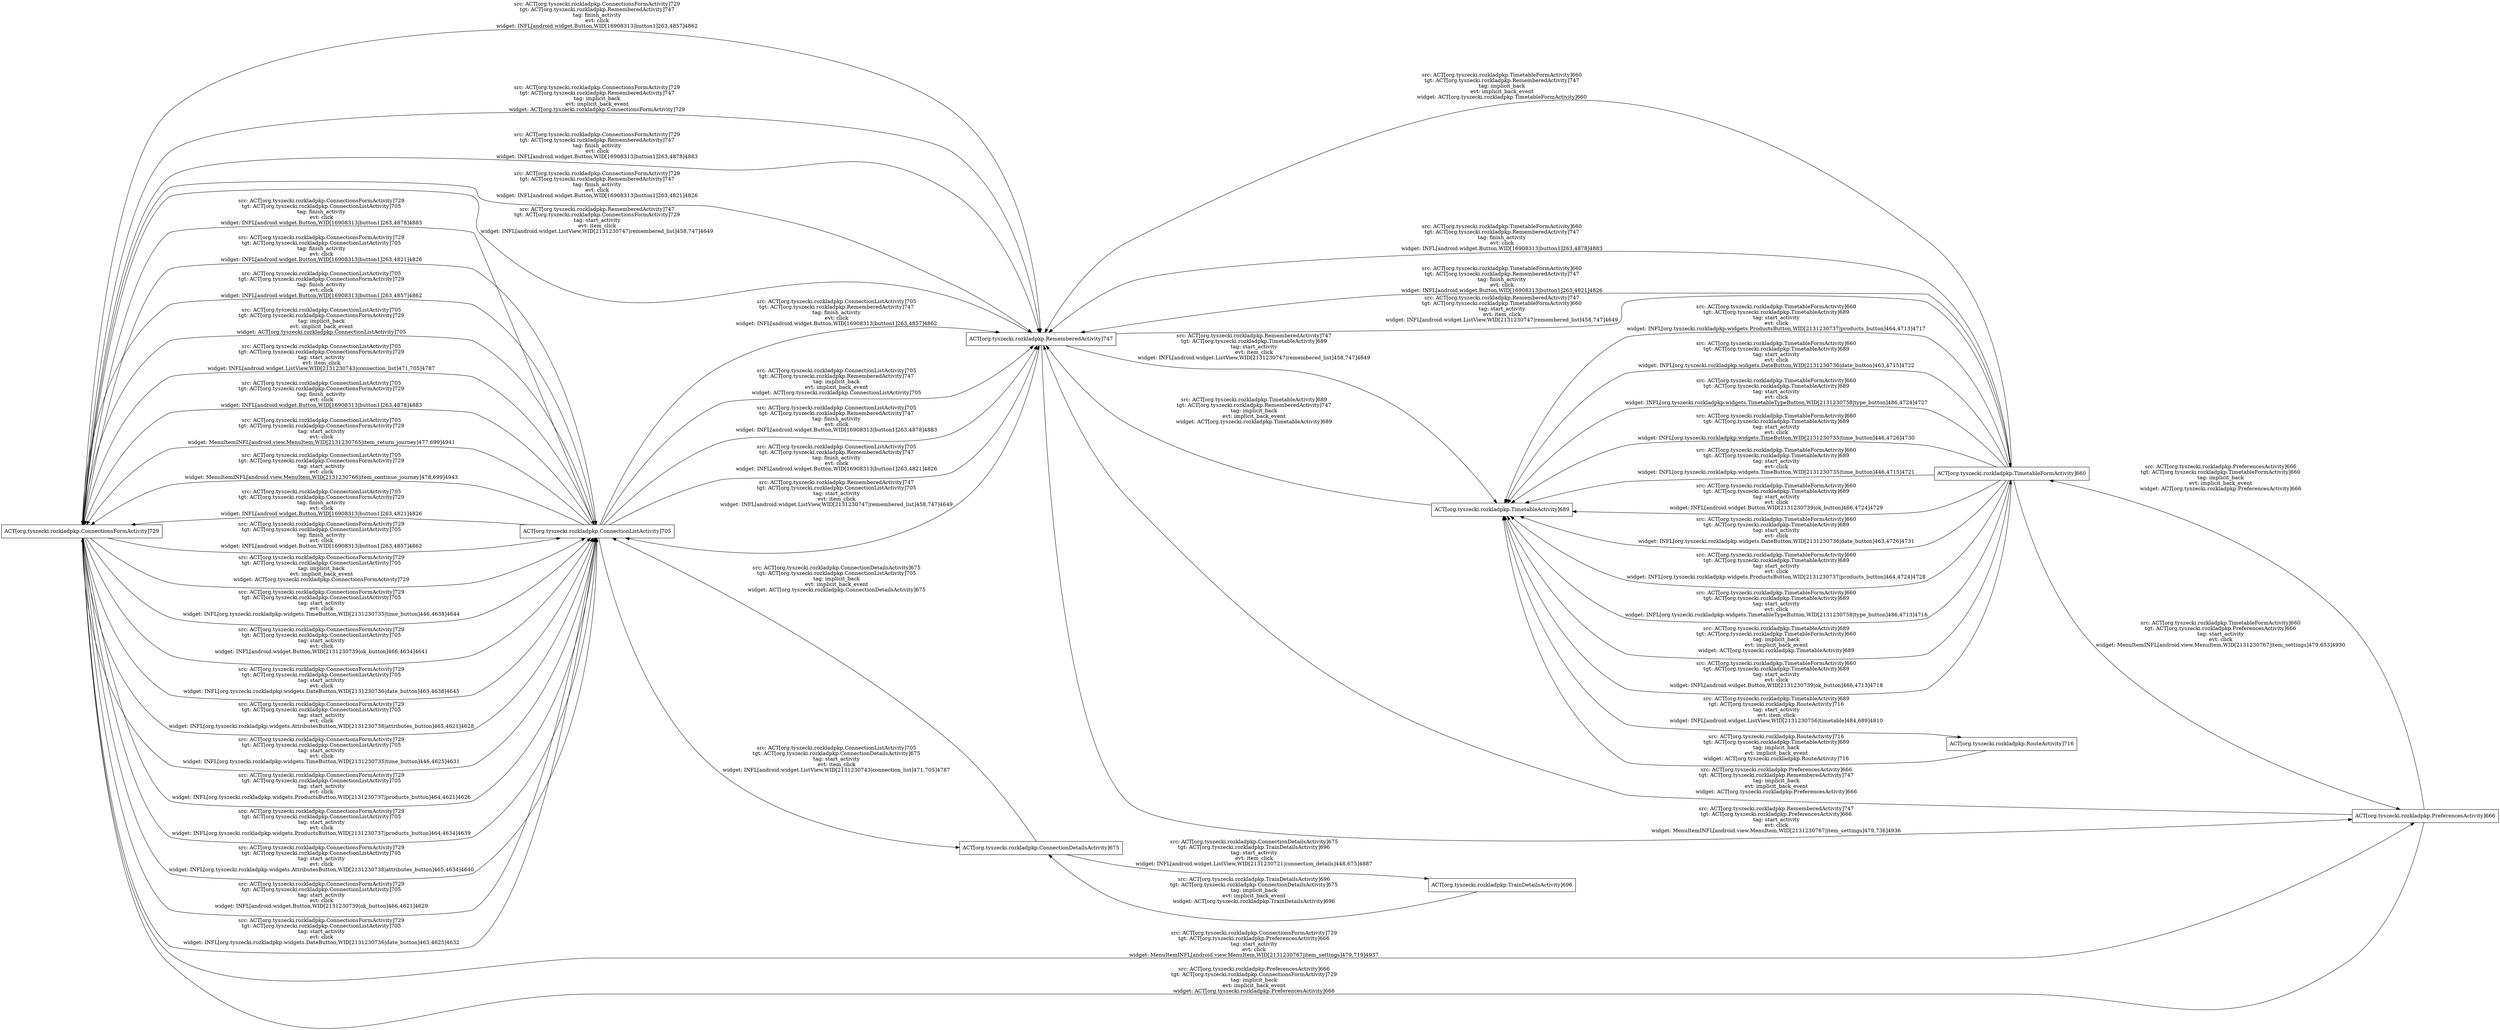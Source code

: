 digraph G {
 rankdir=LR;
 node[shape=box];
 n10 [label="ACT[org.tyszecki.rozkladpkp.ConnectionsFormActivity]729"];
 n7 [label="ACT[org.tyszecki.rozkladpkp.ConnectionListActivity]705"];
 n3 [label="ACT[org.tyszecki.rozkladpkp.ConnectionDetailsActivity]675"];
 n6 [label="ACT[org.tyszecki.rozkladpkp.TrainDetailsActivity]696"];
 n9 [label="ACT[org.tyszecki.rozkladpkp.RouteActivity]716"];
 n11 [label="ACT[org.tyszecki.rozkladpkp.RememberedActivity]747"];
 n1 [label="ACT[org.tyszecki.rozkladpkp.TimetableFormActivity]660"];
 n2 [label="ACT[org.tyszecki.rozkladpkp.PreferencesActivity]666"];
 n5 [label="ACT[org.tyszecki.rozkladpkp.TimetableActivity]689"];
 n11 -> n2 [label="src: ACT[org.tyszecki.rozkladpkp.RememberedActivity]747\ntgt: ACT[org.tyszecki.rozkladpkp.PreferencesActivity]666\ntag: start_activity\nevt: click\nwidget: MenuItemINFL[android.view.MenuItem,WID[2131230767|item_settings]479,736]4936\n"];
 n9 -> n5 [label="src: ACT[org.tyszecki.rozkladpkp.RouteActivity]716\ntgt: ACT[org.tyszecki.rozkladpkp.TimetableActivity]689\ntag: implicit_back\nevt: implicit_back_event\nwidget: ACT[org.tyszecki.rozkladpkp.RouteActivity]716\n"];
 n10 -> n7 [label="src: ACT[org.tyszecki.rozkladpkp.ConnectionsFormActivity]729\ntgt: ACT[org.tyszecki.rozkladpkp.ConnectionListActivity]705\ntag: finish_activity\nevt: click\nwidget: INFL[android.widget.Button,WID[16908313|button1]263,4857]4862\n"];
 n10 -> n11 [label="src: ACT[org.tyszecki.rozkladpkp.ConnectionsFormActivity]729\ntgt: ACT[org.tyszecki.rozkladpkp.RememberedActivity]747\ntag: finish_activity\nevt: click\nwidget: INFL[android.widget.Button,WID[16908313|button1]263,4857]4862\n"];
 n7 -> n11 [label="src: ACT[org.tyszecki.rozkladpkp.ConnectionListActivity]705\ntgt: ACT[org.tyszecki.rozkladpkp.RememberedActivity]747\ntag: finish_activity\nevt: click\nwidget: INFL[android.widget.Button,WID[16908313|button1]263,4857]4862\n"];
 n7 -> n10 [label="src: ACT[org.tyszecki.rozkladpkp.ConnectionListActivity]705\ntgt: ACT[org.tyszecki.rozkladpkp.ConnectionsFormActivity]729\ntag: finish_activity\nevt: click\nwidget: INFL[android.widget.Button,WID[16908313|button1]263,4857]4862\n"];
 n3 -> n7 [label="src: ACT[org.tyszecki.rozkladpkp.ConnectionDetailsActivity]675\ntgt: ACT[org.tyszecki.rozkladpkp.ConnectionListActivity]705\ntag: implicit_back\nevt: implicit_back_event\nwidget: ACT[org.tyszecki.rozkladpkp.ConnectionDetailsActivity]675\n"];
 n3 -> n6 [label="src: ACT[org.tyszecki.rozkladpkp.ConnectionDetailsActivity]675\ntgt: ACT[org.tyszecki.rozkladpkp.TrainDetailsActivity]696\ntag: start_activity\nevt: item_click\nwidget: INFL[android.widget.ListView,WID[2131230721|connection_details]448,675]4887\n"];
 n5 -> n9 [label="src: ACT[org.tyszecki.rozkladpkp.TimetableActivity]689\ntgt: ACT[org.tyszecki.rozkladpkp.RouteActivity]716\ntag: start_activity\nevt: item_click\nwidget: INFL[android.widget.ListView,WID[2131230756|timetable]484,689]4810\n"];
 n5 -> n11 [label="src: ACT[org.tyszecki.rozkladpkp.TimetableActivity]689\ntgt: ACT[org.tyszecki.rozkladpkp.RememberedActivity]747\ntag: implicit_back\nevt: implicit_back_event\nwidget: ACT[org.tyszecki.rozkladpkp.TimetableActivity]689\n"];
 n5 -> n1 [label="src: ACT[org.tyszecki.rozkladpkp.TimetableActivity]689\ntgt: ACT[org.tyszecki.rozkladpkp.TimetableFormActivity]660\ntag: implicit_back\nevt: implicit_back_event\nwidget: ACT[org.tyszecki.rozkladpkp.TimetableActivity]689\n"];
 n7 -> n10 [label="src: ACT[org.tyszecki.rozkladpkp.ConnectionListActivity]705\ntgt: ACT[org.tyszecki.rozkladpkp.ConnectionsFormActivity]729\ntag: implicit_back\nevt: implicit_back_event\nwidget: ACT[org.tyszecki.rozkladpkp.ConnectionListActivity]705\n"];
 n7 -> n11 [label="src: ACT[org.tyszecki.rozkladpkp.ConnectionListActivity]705\ntgt: ACT[org.tyszecki.rozkladpkp.RememberedActivity]747\ntag: implicit_back\nevt: implicit_back_event\nwidget: ACT[org.tyszecki.rozkladpkp.ConnectionListActivity]705\n"];
 n7 -> n10 [label="src: ACT[org.tyszecki.rozkladpkp.ConnectionListActivity]705\ntgt: ACT[org.tyszecki.rozkladpkp.ConnectionsFormActivity]729\ntag: start_activity\nevt: item_click\nwidget: INFL[android.widget.ListView,WID[2131230743|connection_list]471,705]4787\n"];
 n7 -> n3 [label="src: ACT[org.tyszecki.rozkladpkp.ConnectionListActivity]705\ntgt: ACT[org.tyszecki.rozkladpkp.ConnectionDetailsActivity]675\ntag: start_activity\nevt: item_click\nwidget: INFL[android.widget.ListView,WID[2131230743|connection_list]471,705]4787\n"];
 n10 -> n11 [label="src: ACT[org.tyszecki.rozkladpkp.ConnectionsFormActivity]729\ntgt: ACT[org.tyszecki.rozkladpkp.RememberedActivity]747\ntag: implicit_back\nevt: implicit_back_event\nwidget: ACT[org.tyszecki.rozkladpkp.ConnectionsFormActivity]729\n"];
 n10 -> n7 [label="src: ACT[org.tyszecki.rozkladpkp.ConnectionsFormActivity]729\ntgt: ACT[org.tyszecki.rozkladpkp.ConnectionListActivity]705\ntag: implicit_back\nevt: implicit_back_event\nwidget: ACT[org.tyszecki.rozkladpkp.ConnectionsFormActivity]729\n"];
 n10 -> n7 [label="src: ACT[org.tyszecki.rozkladpkp.ConnectionsFormActivity]729\ntgt: ACT[org.tyszecki.rozkladpkp.ConnectionListActivity]705\ntag: start_activity\nevt: click\nwidget: INFL[org.tyszecki.rozkladpkp.widgets.TimeButton,WID[2131230735|time_button]446,4638]4644\n"];
 n10 -> n7 [label="src: ACT[org.tyszecki.rozkladpkp.ConnectionsFormActivity]729\ntgt: ACT[org.tyszecki.rozkladpkp.ConnectionListActivity]705\ntag: start_activity\nevt: click\nwidget: INFL[android.widget.Button,WID[2131230739|ok_button]466,4634]4641\n"];
 n10 -> n7 [label="src: ACT[org.tyszecki.rozkladpkp.ConnectionsFormActivity]729\ntgt: ACT[org.tyszecki.rozkladpkp.ConnectionListActivity]705\ntag: start_activity\nevt: click\nwidget: INFL[org.tyszecki.rozkladpkp.widgets.DateButton,WID[2131230736|date_button]463,4638]4645\n"];
 n10 -> n7 [label="src: ACT[org.tyszecki.rozkladpkp.ConnectionsFormActivity]729\ntgt: ACT[org.tyszecki.rozkladpkp.ConnectionListActivity]705\ntag: start_activity\nevt: click\nwidget: INFL[org.tyszecki.rozkladpkp.widgets.AttributesButton,WID[2131230738|attributes_button]465,4621]4628\n"];
 n10 -> n7 [label="src: ACT[org.tyszecki.rozkladpkp.ConnectionsFormActivity]729\ntgt: ACT[org.tyszecki.rozkladpkp.ConnectionListActivity]705\ntag: start_activity\nevt: click\nwidget: INFL[org.tyszecki.rozkladpkp.widgets.TimeButton,WID[2131230735|time_button]446,4625]4631\n"];
 n10 -> n7 [label="src: ACT[org.tyszecki.rozkladpkp.ConnectionsFormActivity]729\ntgt: ACT[org.tyszecki.rozkladpkp.ConnectionListActivity]705\ntag: start_activity\nevt: click\nwidget: INFL[org.tyszecki.rozkladpkp.widgets.ProductsButton,WID[2131230737|products_button]464,4621]4626\n"];
 n10 -> n7 [label="src: ACT[org.tyszecki.rozkladpkp.ConnectionsFormActivity]729\ntgt: ACT[org.tyszecki.rozkladpkp.ConnectionListActivity]705\ntag: start_activity\nevt: click\nwidget: INFL[org.tyszecki.rozkladpkp.widgets.ProductsButton,WID[2131230737|products_button]464,4634]4639\n"];
 n10 -> n7 [label="src: ACT[org.tyszecki.rozkladpkp.ConnectionsFormActivity]729\ntgt: ACT[org.tyszecki.rozkladpkp.ConnectionListActivity]705\ntag: start_activity\nevt: click\nwidget: INFL[org.tyszecki.rozkladpkp.widgets.AttributesButton,WID[2131230738|attributes_button]465,4634]4640\n"];
 n10 -> n7 [label="src: ACT[org.tyszecki.rozkladpkp.ConnectionsFormActivity]729\ntgt: ACT[org.tyszecki.rozkladpkp.ConnectionListActivity]705\ntag: start_activity\nevt: click\nwidget: INFL[android.widget.Button,WID[2131230739|ok_button]466,4621]4629\n"];
 n10 -> n7 [label="src: ACT[org.tyszecki.rozkladpkp.ConnectionsFormActivity]729\ntgt: ACT[org.tyszecki.rozkladpkp.ConnectionListActivity]705\ntag: start_activity\nevt: click\nwidget: INFL[org.tyszecki.rozkladpkp.widgets.DateButton,WID[2131230736|date_button]463,4625]4632\n"];
 n1 -> n5 [label="src: ACT[org.tyszecki.rozkladpkp.TimetableFormActivity]660\ntgt: ACT[org.tyszecki.rozkladpkp.TimetableActivity]689\ntag: start_activity\nevt: click\nwidget: INFL[android.widget.Button,WID[2131230739|ok_button]466,4713]4718\n"];
 n1 -> n5 [label="src: ACT[org.tyszecki.rozkladpkp.TimetableFormActivity]660\ntgt: ACT[org.tyszecki.rozkladpkp.TimetableActivity]689\ntag: start_activity\nevt: click\nwidget: INFL[org.tyszecki.rozkladpkp.widgets.ProductsButton,WID[2131230737|products_button]464,4713]4717\n"];
 n1 -> n5 [label="src: ACT[org.tyszecki.rozkladpkp.TimetableFormActivity]660\ntgt: ACT[org.tyszecki.rozkladpkp.TimetableActivity]689\ntag: start_activity\nevt: click\nwidget: INFL[org.tyszecki.rozkladpkp.widgets.DateButton,WID[2131230736|date_button]463,4715]4722\n"];
 n1 -> n5 [label="src: ACT[org.tyszecki.rozkladpkp.TimetableFormActivity]660\ntgt: ACT[org.tyszecki.rozkladpkp.TimetableActivity]689\ntag: start_activity\nevt: click\nwidget: INFL[org.tyszecki.rozkladpkp.widgets.TimetableTypeButton,WID[2131230758|type_button]486,4724]4727\n"];
 n1 -> n5 [label="src: ACT[org.tyszecki.rozkladpkp.TimetableFormActivity]660\ntgt: ACT[org.tyszecki.rozkladpkp.TimetableActivity]689\ntag: start_activity\nevt: click\nwidget: INFL[org.tyszecki.rozkladpkp.widgets.TimeButton,WID[2131230735|time_button]446,4726]4730\n"];
 n1 -> n5 [label="src: ACT[org.tyszecki.rozkladpkp.TimetableFormActivity]660\ntgt: ACT[org.tyszecki.rozkladpkp.TimetableActivity]689\ntag: start_activity\nevt: click\nwidget: INFL[org.tyszecki.rozkladpkp.widgets.TimeButton,WID[2131230735|time_button]446,4715]4721\n"];
 n1 -> n5 [label="src: ACT[org.tyszecki.rozkladpkp.TimetableFormActivity]660\ntgt: ACT[org.tyszecki.rozkladpkp.TimetableActivity]689\ntag: start_activity\nevt: click\nwidget: INFL[android.widget.Button,WID[2131230739|ok_button]466,4724]4729\n"];
 n1 -> n5 [label="src: ACT[org.tyszecki.rozkladpkp.TimetableFormActivity]660\ntgt: ACT[org.tyszecki.rozkladpkp.TimetableActivity]689\ntag: start_activity\nevt: click\nwidget: INFL[org.tyszecki.rozkladpkp.widgets.DateButton,WID[2131230736|date_button]463,4726]4731\n"];
 n1 -> n5 [label="src: ACT[org.tyszecki.rozkladpkp.TimetableFormActivity]660\ntgt: ACT[org.tyszecki.rozkladpkp.TimetableActivity]689\ntag: start_activity\nevt: click\nwidget: INFL[org.tyszecki.rozkladpkp.widgets.ProductsButton,WID[2131230737|products_button]464,4724]4728\n"];
 n1 -> n5 [label="src: ACT[org.tyszecki.rozkladpkp.TimetableFormActivity]660\ntgt: ACT[org.tyszecki.rozkladpkp.TimetableActivity]689\ntag: start_activity\nevt: click\nwidget: INFL[org.tyszecki.rozkladpkp.widgets.TimetableTypeButton,WID[2131230758|type_button]486,4713]4716\n"];
 n1 -> n11 [label="src: ACT[org.tyszecki.rozkladpkp.TimetableFormActivity]660\ntgt: ACT[org.tyszecki.rozkladpkp.RememberedActivity]747\ntag: implicit_back\nevt: implicit_back_event\nwidget: ACT[org.tyszecki.rozkladpkp.TimetableFormActivity]660\n"];
 n2 -> n10 [label="src: ACT[org.tyszecki.rozkladpkp.PreferencesActivity]666\ntgt: ACT[org.tyszecki.rozkladpkp.ConnectionsFormActivity]729\ntag: implicit_back\nevt: implicit_back_event\nwidget: ACT[org.tyszecki.rozkladpkp.PreferencesActivity]666\n"];
 n2 -> n1 [label="src: ACT[org.tyszecki.rozkladpkp.PreferencesActivity]666\ntgt: ACT[org.tyszecki.rozkladpkp.TimetableFormActivity]660\ntag: implicit_back\nevt: implicit_back_event\nwidget: ACT[org.tyszecki.rozkladpkp.PreferencesActivity]666\n"];
 n2 -> n11 [label="src: ACT[org.tyszecki.rozkladpkp.PreferencesActivity]666\ntgt: ACT[org.tyszecki.rozkladpkp.RememberedActivity]747\ntag: implicit_back\nevt: implicit_back_event\nwidget: ACT[org.tyszecki.rozkladpkp.PreferencesActivity]666\n"];
 n1 -> n2 [label="src: ACT[org.tyszecki.rozkladpkp.TimetableFormActivity]660\ntgt: ACT[org.tyszecki.rozkladpkp.PreferencesActivity]666\ntag: start_activity\nevt: click\nwidget: MenuItemINFL[android.view.MenuItem,WID[2131230767|item_settings]479,653]4930\n"];
 n10 -> n2 [label="src: ACT[org.tyszecki.rozkladpkp.ConnectionsFormActivity]729\ntgt: ACT[org.tyszecki.rozkladpkp.PreferencesActivity]666\ntag: start_activity\nevt: click\nwidget: MenuItemINFL[android.view.MenuItem,WID[2131230767|item_settings]479,719]4937\n"];
 n10 -> n7 [label="src: ACT[org.tyszecki.rozkladpkp.ConnectionsFormActivity]729\ntgt: ACT[org.tyszecki.rozkladpkp.ConnectionListActivity]705\ntag: finish_activity\nevt: click\nwidget: INFL[android.widget.Button,WID[16908313|button1]263,4878]4883\n"];
 n7 -> n11 [label="src: ACT[org.tyszecki.rozkladpkp.ConnectionListActivity]705\ntgt: ACT[org.tyszecki.rozkladpkp.RememberedActivity]747\ntag: finish_activity\nevt: click\nwidget: INFL[android.widget.Button,WID[16908313|button1]263,4878]4883\n"];
 n10 -> n11 [label="src: ACT[org.tyszecki.rozkladpkp.ConnectionsFormActivity]729\ntgt: ACT[org.tyszecki.rozkladpkp.RememberedActivity]747\ntag: finish_activity\nevt: click\nwidget: INFL[android.widget.Button,WID[16908313|button1]263,4878]4883\n"];
 n1 -> n11 [label="src: ACT[org.tyszecki.rozkladpkp.TimetableFormActivity]660\ntgt: ACT[org.tyszecki.rozkladpkp.RememberedActivity]747\ntag: finish_activity\nevt: click\nwidget: INFL[android.widget.Button,WID[16908313|button1]263,4878]4883\n"];
 n7 -> n10 [label="src: ACT[org.tyszecki.rozkladpkp.ConnectionListActivity]705\ntgt: ACT[org.tyszecki.rozkladpkp.ConnectionsFormActivity]729\ntag: finish_activity\nevt: click\nwidget: INFL[android.widget.Button,WID[16908313|button1]263,4878]4883\n"];
 n7 -> n10 [label="src: ACT[org.tyszecki.rozkladpkp.ConnectionListActivity]705\ntgt: ACT[org.tyszecki.rozkladpkp.ConnectionsFormActivity]729\ntag: start_activity\nevt: click\nwidget: MenuItemINFL[android.view.MenuItem,WID[2131230765|item_return_journey]477,699]4941\n"];
 n7 -> n10 [label="src: ACT[org.tyszecki.rozkladpkp.ConnectionListActivity]705\ntgt: ACT[org.tyszecki.rozkladpkp.ConnectionsFormActivity]729\ntag: start_activity\nevt: click\nwidget: MenuItemINFL[android.view.MenuItem,WID[2131230766|item_continue_journey]478,699]4943\n"];
 n6 -> n3 [label="src: ACT[org.tyszecki.rozkladpkp.TrainDetailsActivity]696\ntgt: ACT[org.tyszecki.rozkladpkp.ConnectionDetailsActivity]675\ntag: implicit_back\nevt: implicit_back_event\nwidget: ACT[org.tyszecki.rozkladpkp.TrainDetailsActivity]696\n"];
 n11 -> n1 [label="src: ACT[org.tyszecki.rozkladpkp.RememberedActivity]747\ntgt: ACT[org.tyszecki.rozkladpkp.TimetableFormActivity]660\ntag: start_activity\nevt: item_click\nwidget: INFL[android.widget.ListView,WID[2131230747|remembered_list]458,747]4649\n"];
 n11 -> n10 [label="src: ACT[org.tyszecki.rozkladpkp.RememberedActivity]747\ntgt: ACT[org.tyszecki.rozkladpkp.ConnectionsFormActivity]729\ntag: start_activity\nevt: item_click\nwidget: INFL[android.widget.ListView,WID[2131230747|remembered_list]458,747]4649\n"];
 n11 -> n7 [label="src: ACT[org.tyszecki.rozkladpkp.RememberedActivity]747\ntgt: ACT[org.tyszecki.rozkladpkp.ConnectionListActivity]705\ntag: start_activity\nevt: item_click\nwidget: INFL[android.widget.ListView,WID[2131230747|remembered_list]458,747]4649\n"];
 n11 -> n5 [label="src: ACT[org.tyszecki.rozkladpkp.RememberedActivity]747\ntgt: ACT[org.tyszecki.rozkladpkp.TimetableActivity]689\ntag: start_activity\nevt: item_click\nwidget: INFL[android.widget.ListView,WID[2131230747|remembered_list]458,747]4649\n"];
 n7 -> n11 [label="src: ACT[org.tyszecki.rozkladpkp.ConnectionListActivity]705\ntgt: ACT[org.tyszecki.rozkladpkp.RememberedActivity]747\ntag: finish_activity\nevt: click\nwidget: INFL[android.widget.Button,WID[16908313|button1]263,4821]4826\n"];
 n1 -> n11 [label="src: ACT[org.tyszecki.rozkladpkp.TimetableFormActivity]660\ntgt: ACT[org.tyszecki.rozkladpkp.RememberedActivity]747\ntag: finish_activity\nevt: click\nwidget: INFL[android.widget.Button,WID[16908313|button1]263,4821]4826\n"];
 n10 -> n11 [label="src: ACT[org.tyszecki.rozkladpkp.ConnectionsFormActivity]729\ntgt: ACT[org.tyszecki.rozkladpkp.RememberedActivity]747\ntag: finish_activity\nevt: click\nwidget: INFL[android.widget.Button,WID[16908313|button1]263,4821]4826\n"];
 n10 -> n7 [label="src: ACT[org.tyszecki.rozkladpkp.ConnectionsFormActivity]729\ntgt: ACT[org.tyszecki.rozkladpkp.ConnectionListActivity]705\ntag: finish_activity\nevt: click\nwidget: INFL[android.widget.Button,WID[16908313|button1]263,4821]4826\n"];
 n7 -> n10 [label="src: ACT[org.tyszecki.rozkladpkp.ConnectionListActivity]705\ntgt: ACT[org.tyszecki.rozkladpkp.ConnectionsFormActivity]729\ntag: finish_activity\nevt: click\nwidget: INFL[android.widget.Button,WID[16908313|button1]263,4821]4826\n"];
}